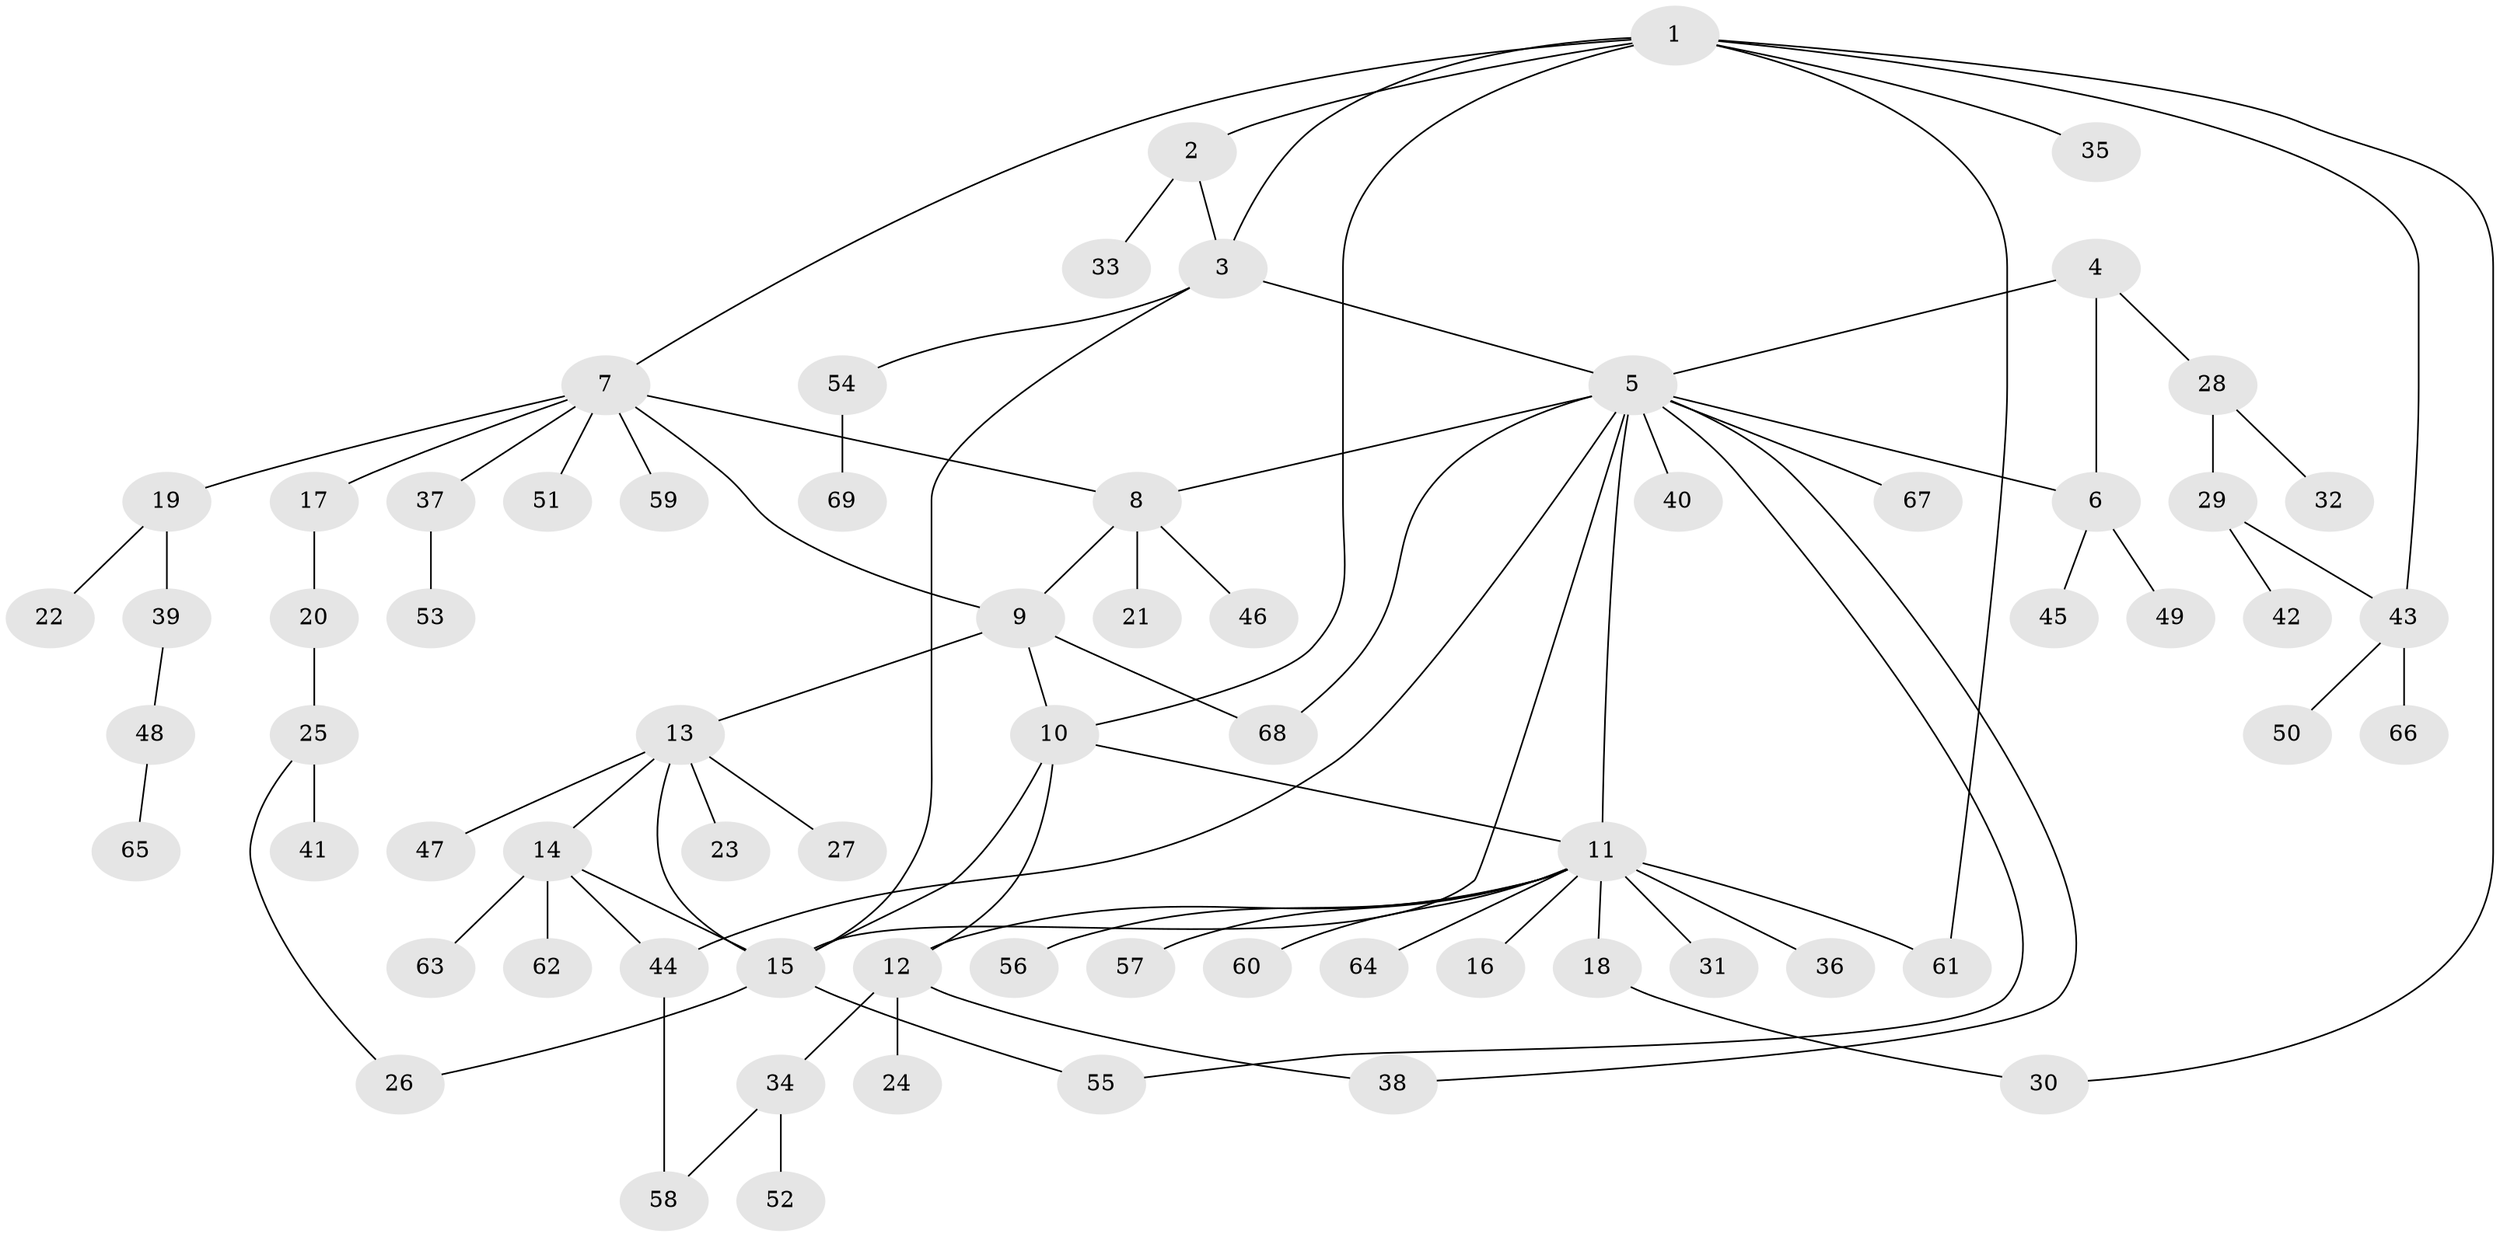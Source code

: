 // Generated by graph-tools (version 1.1) at 2025/02/03/09/25 03:02:35]
// undirected, 69 vertices, 88 edges
graph export_dot {
graph [start="1"]
  node [color=gray90,style=filled];
  1;
  2;
  3;
  4;
  5;
  6;
  7;
  8;
  9;
  10;
  11;
  12;
  13;
  14;
  15;
  16;
  17;
  18;
  19;
  20;
  21;
  22;
  23;
  24;
  25;
  26;
  27;
  28;
  29;
  30;
  31;
  32;
  33;
  34;
  35;
  36;
  37;
  38;
  39;
  40;
  41;
  42;
  43;
  44;
  45;
  46;
  47;
  48;
  49;
  50;
  51;
  52;
  53;
  54;
  55;
  56;
  57;
  58;
  59;
  60;
  61;
  62;
  63;
  64;
  65;
  66;
  67;
  68;
  69;
  1 -- 2;
  1 -- 3;
  1 -- 7;
  1 -- 10;
  1 -- 30;
  1 -- 35;
  1 -- 43;
  1 -- 61;
  2 -- 3;
  2 -- 33;
  3 -- 5;
  3 -- 15;
  3 -- 54;
  4 -- 5;
  4 -- 6;
  4 -- 28;
  5 -- 6;
  5 -- 8;
  5 -- 11;
  5 -- 15;
  5 -- 38;
  5 -- 40;
  5 -- 44;
  5 -- 55;
  5 -- 67;
  5 -- 68;
  6 -- 45;
  6 -- 49;
  7 -- 8;
  7 -- 9;
  7 -- 17;
  7 -- 19;
  7 -- 37;
  7 -- 51;
  7 -- 59;
  8 -- 9;
  8 -- 21;
  8 -- 46;
  9 -- 10;
  9 -- 13;
  9 -- 68;
  10 -- 11;
  10 -- 12;
  10 -- 15;
  11 -- 12;
  11 -- 16;
  11 -- 18;
  11 -- 31;
  11 -- 36;
  11 -- 56;
  11 -- 57;
  11 -- 60;
  11 -- 61;
  11 -- 64;
  12 -- 24;
  12 -- 34;
  12 -- 38;
  13 -- 14;
  13 -- 15;
  13 -- 23;
  13 -- 27;
  13 -- 47;
  14 -- 15;
  14 -- 44;
  14 -- 62;
  14 -- 63;
  15 -- 26;
  15 -- 55;
  17 -- 20;
  18 -- 30;
  19 -- 22;
  19 -- 39;
  20 -- 25;
  25 -- 26;
  25 -- 41;
  28 -- 29;
  28 -- 32;
  29 -- 42;
  29 -- 43;
  34 -- 52;
  34 -- 58;
  37 -- 53;
  39 -- 48;
  43 -- 50;
  43 -- 66;
  44 -- 58;
  48 -- 65;
  54 -- 69;
}
